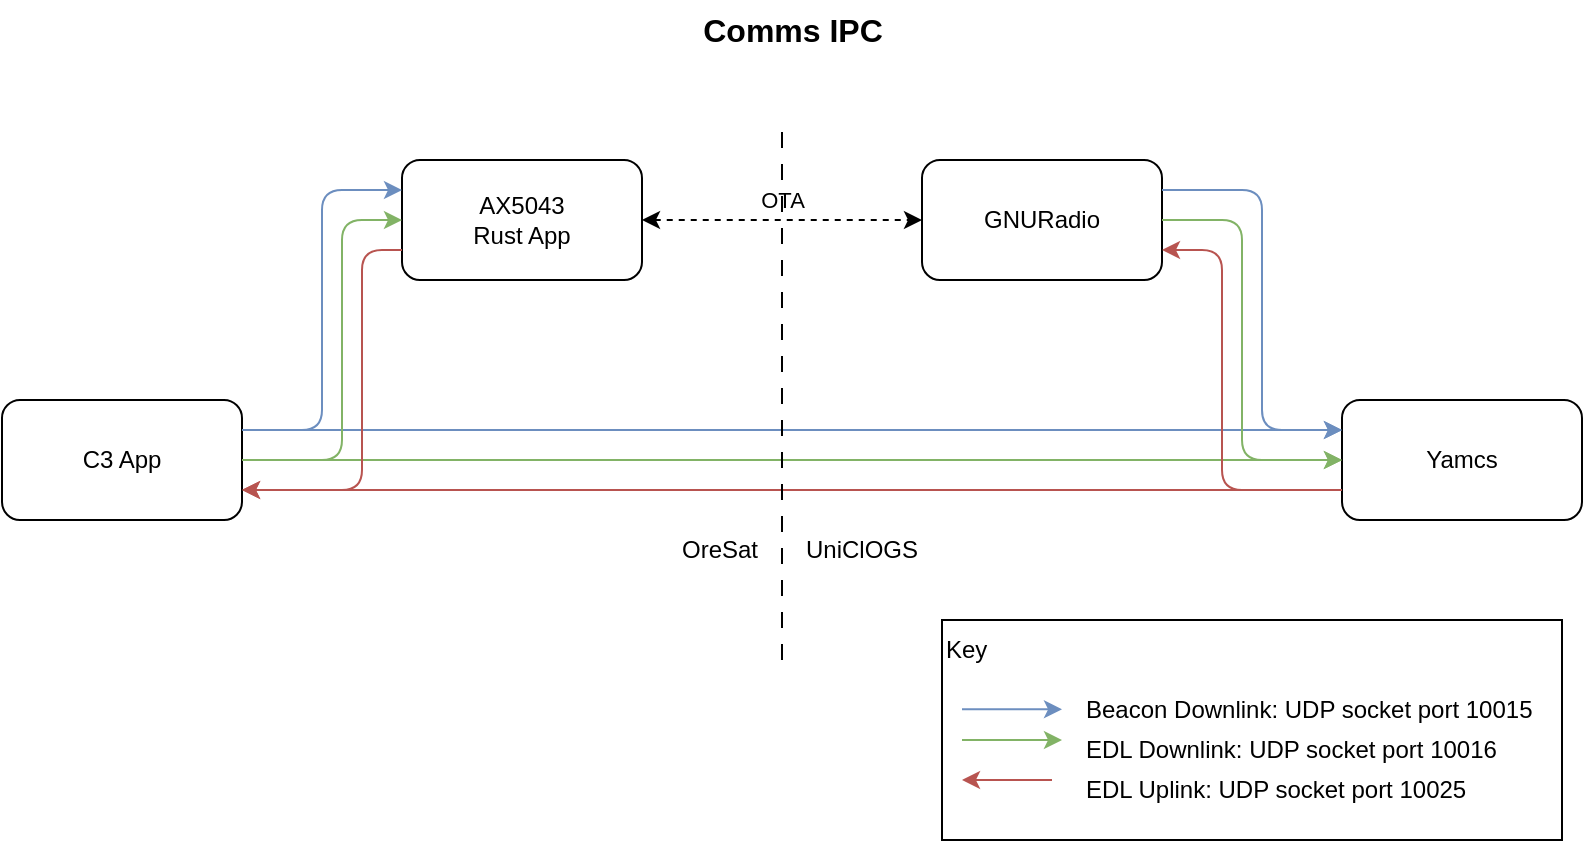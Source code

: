 <mxfile version="20.8.16" type="device"><diagram name="Page-1" id="0kiVcS13vVors9thnMjw"><mxGraphModel dx="1416" dy="849" grid="1" gridSize="10" guides="1" tooltips="1" connect="1" arrows="1" fold="1" page="1" pageScale="1" pageWidth="850" pageHeight="1100" math="0" shadow="0"><root><mxCell id="0"/><mxCell id="1" parent="0"/><mxCell id="qZaE2N9XNVOPQDG4sc-I-25" value="" style="rounded=0;whiteSpace=wrap;html=1;" parent="1" vertex="1"><mxGeometry x="520" y="430" width="310" height="110" as="geometry"/></mxCell><mxCell id="qZaE2N9XNVOPQDG4sc-I-1" value="C3 App" style="rounded=1;whiteSpace=wrap;html=1;" parent="1" vertex="1"><mxGeometry x="50" y="320" width="120" height="60" as="geometry"/></mxCell><mxCell id="qZaE2N9XNVOPQDG4sc-I-2" value="AX5043&lt;br&gt;Rust App" style="rounded=1;whiteSpace=wrap;html=1;" parent="1" vertex="1"><mxGeometry x="250" y="200" width="120" height="60" as="geometry"/></mxCell><mxCell id="qZaE2N9XNVOPQDG4sc-I-4" value="Yamcs" style="rounded=1;whiteSpace=wrap;html=1;" parent="1" vertex="1"><mxGeometry x="720" y="320" width="120" height="60" as="geometry"/></mxCell><mxCell id="qZaE2N9XNVOPQDG4sc-I-5" value="GNURadio" style="rounded=1;whiteSpace=wrap;html=1;" parent="1" vertex="1"><mxGeometry x="510" y="200" width="120" height="60" as="geometry"/></mxCell><mxCell id="qZaE2N9XNVOPQDG4sc-I-6" value="" style="endArrow=classic;html=1;rounded=0;exitX=1;exitY=0.25;exitDx=0;exitDy=0;entryX=0;entryY=0.25;entryDx=0;entryDy=0;fillColor=#dae8fc;strokeColor=#6c8ebf;" parent="1" source="qZaE2N9XNVOPQDG4sc-I-1" target="qZaE2N9XNVOPQDG4sc-I-4" edge="1"><mxGeometry width="50" height="50" relative="1" as="geometry"><mxPoint x="400" y="460" as="sourcePoint"/><mxPoint x="450" y="410" as="targetPoint"/></mxGeometry></mxCell><mxCell id="qZaE2N9XNVOPQDG4sc-I-7" value="" style="endArrow=classic;html=1;rounded=0;exitX=1;exitY=0.5;exitDx=0;exitDy=0;entryX=0;entryY=0.5;entryDx=0;entryDy=0;fillColor=#d5e8d4;strokeColor=#82b366;" parent="1" source="qZaE2N9XNVOPQDG4sc-I-1" target="qZaE2N9XNVOPQDG4sc-I-4" edge="1"><mxGeometry width="50" height="50" relative="1" as="geometry"><mxPoint x="400" y="460" as="sourcePoint"/><mxPoint x="450" y="410" as="targetPoint"/></mxGeometry></mxCell><mxCell id="qZaE2N9XNVOPQDG4sc-I-8" value="" style="endArrow=none;html=1;rounded=0;exitX=1;exitY=0.75;exitDx=0;exitDy=0;entryX=0;entryY=0.75;entryDx=0;entryDy=0;startArrow=classic;startFill=1;endFill=0;fillColor=#f8cecc;strokeColor=#b85450;" parent="1" source="qZaE2N9XNVOPQDG4sc-I-1" target="qZaE2N9XNVOPQDG4sc-I-4" edge="1"><mxGeometry width="50" height="50" relative="1" as="geometry"><mxPoint x="400" y="460" as="sourcePoint"/><mxPoint x="450" y="410" as="targetPoint"/></mxGeometry></mxCell><mxCell id="qZaE2N9XNVOPQDG4sc-I-9" value="" style="endArrow=classic;startArrow=classic;html=1;rounded=0;exitX=1;exitY=0.5;exitDx=0;exitDy=0;entryX=0;entryY=0.5;entryDx=0;entryDy=0;dashed=1;" parent="1" source="qZaE2N9XNVOPQDG4sc-I-2" target="qZaE2N9XNVOPQDG4sc-I-5" edge="1"><mxGeometry width="50" height="50" relative="1" as="geometry"><mxPoint x="350" y="310" as="sourcePoint"/><mxPoint x="400" y="260" as="targetPoint"/></mxGeometry></mxCell><mxCell id="qZaE2N9XNVOPQDG4sc-I-10" value="OTA" style="edgeLabel;html=1;align=center;verticalAlign=middle;resizable=0;points=[];" parent="qZaE2N9XNVOPQDG4sc-I-9" vertex="1" connectable="0"><mxGeometry x="-0.55" y="3" relative="1" as="geometry"><mxPoint x="38" y="-7" as="offset"/></mxGeometry></mxCell><mxCell id="qZaE2N9XNVOPQDG4sc-I-11" value="" style="endArrow=classic;html=1;rounded=1;exitX=1;exitY=0.25;exitDx=0;exitDy=0;entryX=0;entryY=0.25;entryDx=0;entryDy=0;fillColor=#dae8fc;strokeColor=#6c8ebf;" parent="1" source="qZaE2N9XNVOPQDG4sc-I-1" target="qZaE2N9XNVOPQDG4sc-I-2" edge="1"><mxGeometry width="50" height="50" relative="1" as="geometry"><mxPoint x="350" y="310" as="sourcePoint"/><mxPoint x="400" y="260" as="targetPoint"/><Array as="points"><mxPoint x="210" y="335"/><mxPoint x="210" y="215"/></Array></mxGeometry></mxCell><mxCell id="qZaE2N9XNVOPQDG4sc-I-12" value="" style="endArrow=classic;html=1;rounded=1;entryX=0;entryY=0.5;entryDx=0;entryDy=0;startArrow=none;startFill=0;endFill=1;fillColor=#d5e8d4;strokeColor=#82b366;" parent="1" target="qZaE2N9XNVOPQDG4sc-I-2" edge="1"><mxGeometry width="50" height="50" relative="1" as="geometry"><mxPoint x="170" y="350" as="sourcePoint"/><mxPoint x="400" y="260" as="targetPoint"/><Array as="points"><mxPoint x="220" y="350"/><mxPoint x="220" y="230"/></Array></mxGeometry></mxCell><mxCell id="qZaE2N9XNVOPQDG4sc-I-13" value="" style="endArrow=classic;html=1;rounded=1;exitX=0;exitY=0.75;exitDx=0;exitDy=0;entryX=1;entryY=0.75;entryDx=0;entryDy=0;fillColor=#f8cecc;strokeColor=#b85450;" parent="1" source="qZaE2N9XNVOPQDG4sc-I-2" target="qZaE2N9XNVOPQDG4sc-I-1" edge="1"><mxGeometry width="50" height="50" relative="1" as="geometry"><mxPoint x="350" y="310" as="sourcePoint"/><mxPoint x="400" y="260" as="targetPoint"/><Array as="points"><mxPoint x="230" y="245"/><mxPoint x="230" y="365"/></Array></mxGeometry></mxCell><mxCell id="qZaE2N9XNVOPQDG4sc-I-14" value="" style="endArrow=classic;html=1;rounded=1;exitX=1;exitY=0.25;exitDx=0;exitDy=0;entryX=0;entryY=0.25;entryDx=0;entryDy=0;fillColor=#dae8fc;strokeColor=#6c8ebf;" parent="1" source="qZaE2N9XNVOPQDG4sc-I-5" target="qZaE2N9XNVOPQDG4sc-I-4" edge="1"><mxGeometry width="50" height="50" relative="1" as="geometry"><mxPoint x="580" y="310" as="sourcePoint"/><mxPoint x="630" y="260" as="targetPoint"/><Array as="points"><mxPoint x="680" y="215"/><mxPoint x="680" y="335"/></Array></mxGeometry></mxCell><mxCell id="qZaE2N9XNVOPQDG4sc-I-15" value="" style="endArrow=classic;html=1;rounded=1;exitX=1;exitY=0.5;exitDx=0;exitDy=0;entryX=0;entryY=0.5;entryDx=0;entryDy=0;fillColor=#d5e8d4;strokeColor=#82b366;" parent="1" source="qZaE2N9XNVOPQDG4sc-I-5" target="qZaE2N9XNVOPQDG4sc-I-4" edge="1"><mxGeometry width="50" height="50" relative="1" as="geometry"><mxPoint x="580" y="310" as="sourcePoint"/><mxPoint x="630" y="260" as="targetPoint"/><Array as="points"><mxPoint x="670" y="230"/><mxPoint x="670" y="350"/></Array></mxGeometry></mxCell><mxCell id="qZaE2N9XNVOPQDG4sc-I-16" value="" style="endArrow=classic;html=1;rounded=1;entryX=1;entryY=0.75;entryDx=0;entryDy=0;exitX=0;exitY=0.75;exitDx=0;exitDy=0;fillColor=#f8cecc;strokeColor=#b85450;" parent="1" source="qZaE2N9XNVOPQDG4sc-I-4" target="qZaE2N9XNVOPQDG4sc-I-5" edge="1"><mxGeometry width="50" height="50" relative="1" as="geometry"><mxPoint x="580" y="310" as="sourcePoint"/><mxPoint x="630" y="260" as="targetPoint"/><Array as="points"><mxPoint x="660" y="365"/><mxPoint x="660" y="245"/></Array></mxGeometry></mxCell><mxCell id="qZaE2N9XNVOPQDG4sc-I-17" value="Key" style="text;html=1;strokeColor=none;fillColor=none;align=left;verticalAlign=middle;whiteSpace=wrap;rounded=0;" parent="1" vertex="1"><mxGeometry x="520" y="430" width="60" height="30" as="geometry"/></mxCell><mxCell id="qZaE2N9XNVOPQDG4sc-I-18" value="Beacon Downlink: UDP socket port 10015" style="text;html=1;strokeColor=none;fillColor=none;align=left;verticalAlign=middle;whiteSpace=wrap;rounded=0;" parent="1" vertex="1"><mxGeometry x="590" y="460" width="240" height="30" as="geometry"/></mxCell><mxCell id="qZaE2N9XNVOPQDG4sc-I-19" value="EDL Downlink: UDP socket port 10016" style="text;html=1;strokeColor=none;fillColor=none;align=left;verticalAlign=middle;whiteSpace=wrap;rounded=0;" parent="1" vertex="1"><mxGeometry x="590" y="480" width="230" height="30" as="geometry"/></mxCell><mxCell id="qZaE2N9XNVOPQDG4sc-I-21" value="EDL Uplink: UDP socket port 10025" style="text;html=1;strokeColor=none;fillColor=none;align=left;verticalAlign=middle;whiteSpace=wrap;rounded=0;" parent="1" vertex="1"><mxGeometry x="590" y="500" width="210" height="30" as="geometry"/></mxCell><mxCell id="qZaE2N9XNVOPQDG4sc-I-22" value="" style="endArrow=classic;html=1;rounded=1;fillColor=#dae8fc;strokeColor=#6c8ebf;" parent="1" edge="1"><mxGeometry width="50" height="50" relative="1" as="geometry"><mxPoint x="530" y="474.68" as="sourcePoint"/><mxPoint x="580" y="474.68" as="targetPoint"/></mxGeometry></mxCell><mxCell id="qZaE2N9XNVOPQDG4sc-I-23" value="" style="endArrow=classic;html=1;rounded=1;fillColor=#d5e8d4;strokeColor=#82b366;" parent="1" edge="1"><mxGeometry width="50" height="50" relative="1" as="geometry"><mxPoint x="530.0" y="490.0" as="sourcePoint"/><mxPoint x="580.0" y="490.0" as="targetPoint"/></mxGeometry></mxCell><mxCell id="qZaE2N9XNVOPQDG4sc-I-24" value="" style="endArrow=classic;html=1;rounded=1;fillColor=#f8cecc;strokeColor=#b85450;" parent="1" edge="1"><mxGeometry width="50" height="50" relative="1" as="geometry"><mxPoint x="575.0" y="510" as="sourcePoint"/><mxPoint x="530" y="510" as="targetPoint"/></mxGeometry></mxCell><mxCell id="qZaE2N9XNVOPQDG4sc-I-26" value="&lt;font style=&quot;font-size: 16px;&quot;&gt;&lt;b&gt;Comms IPC&lt;/b&gt;&lt;/font&gt;" style="text;html=1;align=center;verticalAlign=middle;resizable=0;points=[];autosize=1;strokeColor=none;fillColor=none;" parent="1" vertex="1"><mxGeometry x="390" y="120" width="110" height="30" as="geometry"/></mxCell><mxCell id="NSEgmpXC_J1gO2zwK4e2-1" value="" style="endArrow=none;dashed=1;html=1;rounded=0;dashPattern=8 8;" edge="1" parent="1"><mxGeometry width="50" height="50" relative="1" as="geometry"><mxPoint x="440" y="450" as="sourcePoint"/><mxPoint x="440" y="180" as="targetPoint"/></mxGeometry></mxCell><mxCell id="NSEgmpXC_J1gO2zwK4e2-2" value="OreSat" style="text;html=1;strokeColor=none;fillColor=none;align=right;verticalAlign=middle;whiteSpace=wrap;rounded=0;" vertex="1" parent="1"><mxGeometry x="370" y="380" width="60" height="30" as="geometry"/></mxCell><mxCell id="NSEgmpXC_J1gO2zwK4e2-3" value="UniClOGS" style="text;html=1;strokeColor=none;fillColor=none;align=left;verticalAlign=middle;whiteSpace=wrap;rounded=0;" vertex="1" parent="1"><mxGeometry x="450" y="380" width="60" height="30" as="geometry"/></mxCell></root></mxGraphModel></diagram></mxfile>